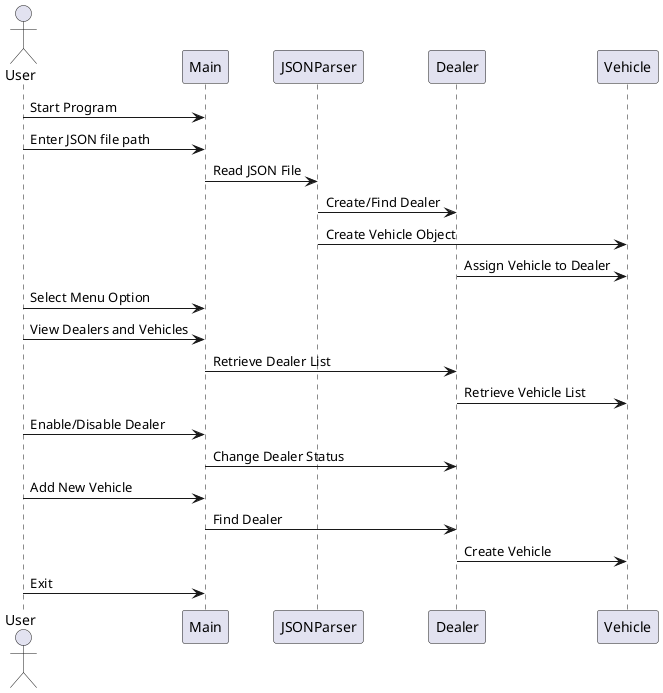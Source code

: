 @startuml

actor User
participant Main
participant JSONParser
participant Dealer
participant Vehicle

User -> Main: Start Program
User -> Main: Enter JSON file path
Main -> JSONParser: Read JSON File

JSONParser -> Dealer: Create/Find Dealer
JSONParser -> Vehicle: Create Vehicle Object
Dealer -> Vehicle: Assign Vehicle to Dealer

User -> Main: Select Menu Option

User -> Main: View Dealers and Vehicles
Main -> Dealer: Retrieve Dealer List
Dealer -> Vehicle: Retrieve Vehicle List

User -> Main: Enable/Disable Dealer
Main -> Dealer: Change Dealer Status

User -> Main: Add New Vehicle
Main -> Dealer: Find Dealer
Dealer -> Vehicle: Create Vehicle

User -> Main: Exit

@enduml
